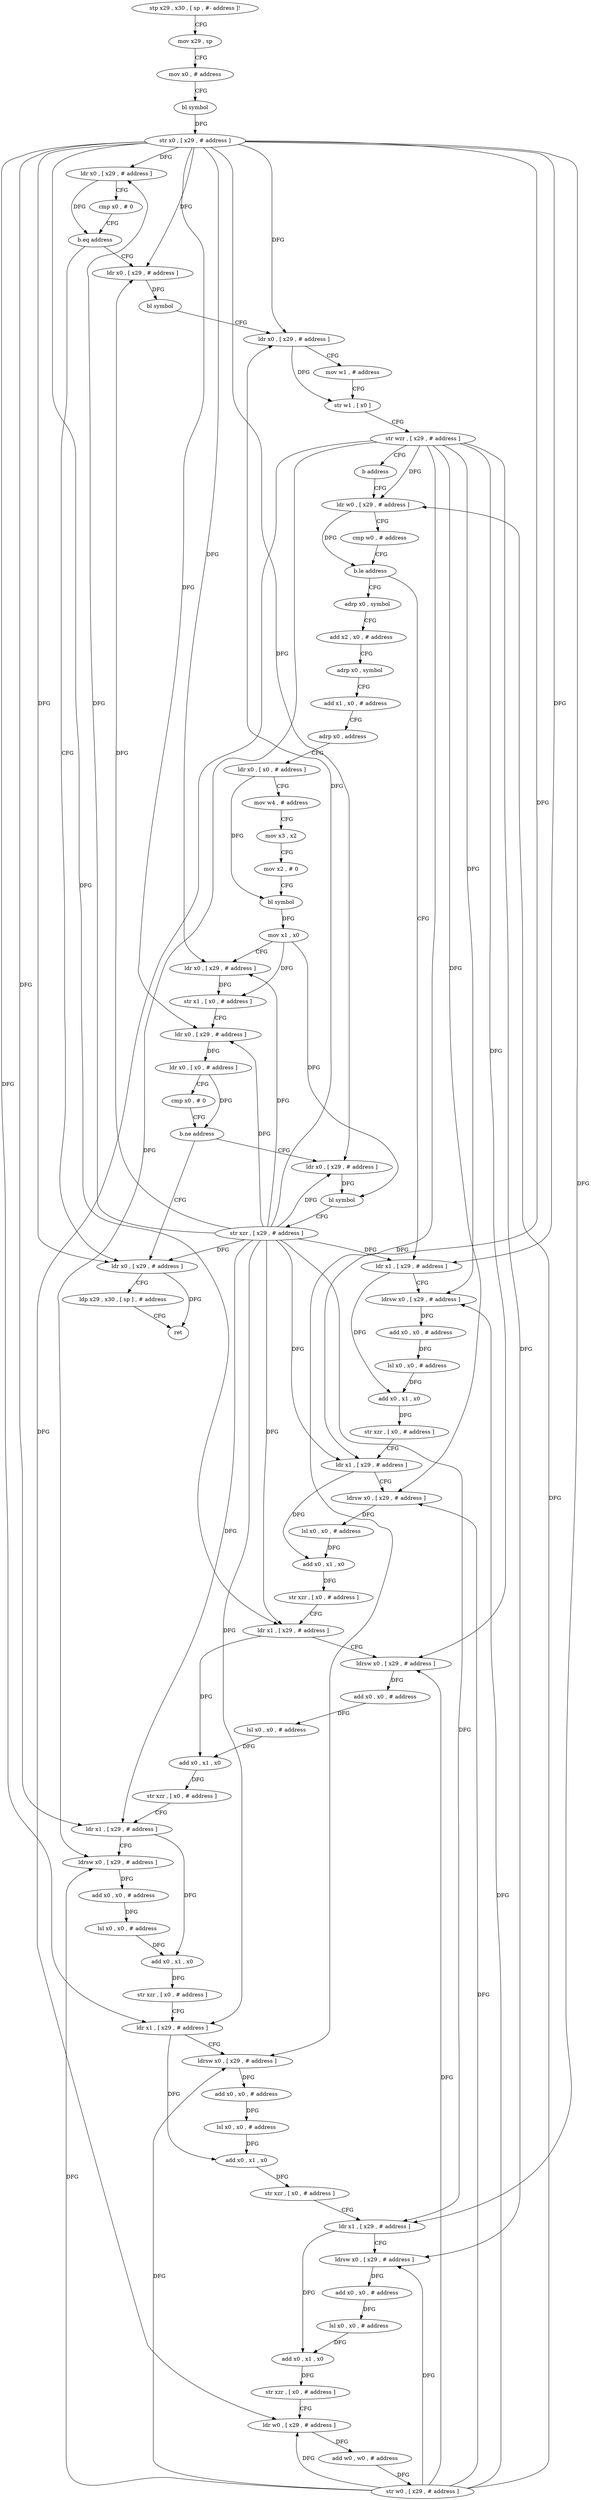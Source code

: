 digraph "func" {
"79708" [label = "stp x29 , x30 , [ sp , #- address ]!" ]
"79712" [label = "mov x29 , sp" ]
"79716" [label = "mov x0 , # address" ]
"79720" [label = "bl symbol" ]
"79724" [label = "str x0 , [ x29 , # address ]" ]
"79728" [label = "ldr x0 , [ x29 , # address ]" ]
"79732" [label = "cmp x0 , # 0" ]
"79736" [label = "b.eq address" ]
"80012" [label = "ldr x0 , [ x29 , # address ]" ]
"79740" [label = "ldr x0 , [ x29 , # address ]" ]
"80016" [label = "ldp x29 , x30 , [ sp ] , # address" ]
"80020" [label = "ret" ]
"79744" [label = "bl symbol" ]
"79748" [label = "ldr x0 , [ x29 , # address ]" ]
"79752" [label = "mov w1 , # address" ]
"79756" [label = "str w1 , [ x0 ]" ]
"79760" [label = "str wzr , [ x29 , # address ]" ]
"79764" [label = "b address" ]
"79920" [label = "ldr w0 , [ x29 , # address ]" ]
"79924" [label = "cmp w0 , # address" ]
"79928" [label = "b.le address" ]
"79768" [label = "ldr x1 , [ x29 , # address ]" ]
"79932" [label = "adrp x0 , symbol" ]
"79772" [label = "ldrsw x0 , [ x29 , # address ]" ]
"79776" [label = "add x0 , x0 , # address" ]
"79780" [label = "lsl x0 , x0 , # address" ]
"79784" [label = "add x0 , x1 , x0" ]
"79788" [label = "str xzr , [ x0 , # address ]" ]
"79792" [label = "ldr x1 , [ x29 , # address ]" ]
"79796" [label = "ldrsw x0 , [ x29 , # address ]" ]
"79800" [label = "lsl x0 , x0 , # address" ]
"79804" [label = "add x0 , x1 , x0" ]
"79808" [label = "str xzr , [ x0 , # address ]" ]
"79812" [label = "ldr x1 , [ x29 , # address ]" ]
"79816" [label = "ldrsw x0 , [ x29 , # address ]" ]
"79820" [label = "add x0 , x0 , # address" ]
"79824" [label = "lsl x0 , x0 , # address" ]
"79828" [label = "add x0 , x1 , x0" ]
"79832" [label = "str xzr , [ x0 , # address ]" ]
"79836" [label = "ldr x1 , [ x29 , # address ]" ]
"79840" [label = "ldrsw x0 , [ x29 , # address ]" ]
"79844" [label = "add x0 , x0 , # address" ]
"79848" [label = "lsl x0 , x0 , # address" ]
"79852" [label = "add x0 , x1 , x0" ]
"79856" [label = "str xzr , [ x0 , # address ]" ]
"79860" [label = "ldr x1 , [ x29 , # address ]" ]
"79864" [label = "ldrsw x0 , [ x29 , # address ]" ]
"79868" [label = "add x0 , x0 , # address" ]
"79872" [label = "lsl x0 , x0 , # address" ]
"79876" [label = "add x0 , x1 , x0" ]
"79880" [label = "str xzr , [ x0 , # address ]" ]
"79884" [label = "ldr x1 , [ x29 , # address ]" ]
"79888" [label = "ldrsw x0 , [ x29 , # address ]" ]
"79892" [label = "add x0 , x0 , # address" ]
"79896" [label = "lsl x0 , x0 , # address" ]
"79900" [label = "add x0 , x1 , x0" ]
"79904" [label = "str xzr , [ x0 , # address ]" ]
"79908" [label = "ldr w0 , [ x29 , # address ]" ]
"79912" [label = "add w0 , w0 , # address" ]
"79916" [label = "str w0 , [ x29 , # address ]" ]
"79936" [label = "add x2 , x0 , # address" ]
"79940" [label = "adrp x0 , symbol" ]
"79944" [label = "add x1 , x0 , # address" ]
"79948" [label = "adrp x0 , address" ]
"79952" [label = "ldr x0 , [ x0 , # address ]" ]
"79956" [label = "mov w4 , # address" ]
"79960" [label = "mov x3 , x2" ]
"79964" [label = "mov x2 , # 0" ]
"79968" [label = "bl symbol" ]
"79972" [label = "mov x1 , x0" ]
"79976" [label = "ldr x0 , [ x29 , # address ]" ]
"79980" [label = "str x1 , [ x0 , # address ]" ]
"79984" [label = "ldr x0 , [ x29 , # address ]" ]
"79988" [label = "ldr x0 , [ x0 , # address ]" ]
"79992" [label = "cmp x0 , # 0" ]
"79996" [label = "b.ne address" ]
"80000" [label = "ldr x0 , [ x29 , # address ]" ]
"80004" [label = "bl symbol" ]
"80008" [label = "str xzr , [ x29 , # address ]" ]
"79708" -> "79712" [ label = "CFG" ]
"79712" -> "79716" [ label = "CFG" ]
"79716" -> "79720" [ label = "CFG" ]
"79720" -> "79724" [ label = "DFG" ]
"79724" -> "79728" [ label = "DFG" ]
"79724" -> "80012" [ label = "DFG" ]
"79724" -> "79740" [ label = "DFG" ]
"79724" -> "79748" [ label = "DFG" ]
"79724" -> "79768" [ label = "DFG" ]
"79724" -> "79792" [ label = "DFG" ]
"79724" -> "79812" [ label = "DFG" ]
"79724" -> "79836" [ label = "DFG" ]
"79724" -> "79860" [ label = "DFG" ]
"79724" -> "79884" [ label = "DFG" ]
"79724" -> "79976" [ label = "DFG" ]
"79724" -> "79984" [ label = "DFG" ]
"79724" -> "80000" [ label = "DFG" ]
"79728" -> "79732" [ label = "CFG" ]
"79728" -> "79736" [ label = "DFG" ]
"79732" -> "79736" [ label = "CFG" ]
"79736" -> "80012" [ label = "CFG" ]
"79736" -> "79740" [ label = "CFG" ]
"80012" -> "80016" [ label = "CFG" ]
"80012" -> "80020" [ label = "DFG" ]
"79740" -> "79744" [ label = "DFG" ]
"80016" -> "80020" [ label = "CFG" ]
"79744" -> "79748" [ label = "CFG" ]
"79748" -> "79752" [ label = "CFG" ]
"79748" -> "79756" [ label = "DFG" ]
"79752" -> "79756" [ label = "CFG" ]
"79756" -> "79760" [ label = "CFG" ]
"79760" -> "79764" [ label = "CFG" ]
"79760" -> "79920" [ label = "DFG" ]
"79760" -> "79772" [ label = "DFG" ]
"79760" -> "79796" [ label = "DFG" ]
"79760" -> "79816" [ label = "DFG" ]
"79760" -> "79840" [ label = "DFG" ]
"79760" -> "79864" [ label = "DFG" ]
"79760" -> "79888" [ label = "DFG" ]
"79760" -> "79908" [ label = "DFG" ]
"79764" -> "79920" [ label = "CFG" ]
"79920" -> "79924" [ label = "CFG" ]
"79920" -> "79928" [ label = "DFG" ]
"79924" -> "79928" [ label = "CFG" ]
"79928" -> "79768" [ label = "CFG" ]
"79928" -> "79932" [ label = "CFG" ]
"79768" -> "79772" [ label = "CFG" ]
"79768" -> "79784" [ label = "DFG" ]
"79932" -> "79936" [ label = "CFG" ]
"79772" -> "79776" [ label = "DFG" ]
"79776" -> "79780" [ label = "DFG" ]
"79780" -> "79784" [ label = "DFG" ]
"79784" -> "79788" [ label = "DFG" ]
"79788" -> "79792" [ label = "CFG" ]
"79792" -> "79796" [ label = "CFG" ]
"79792" -> "79804" [ label = "DFG" ]
"79796" -> "79800" [ label = "DFG" ]
"79800" -> "79804" [ label = "DFG" ]
"79804" -> "79808" [ label = "DFG" ]
"79808" -> "79812" [ label = "CFG" ]
"79812" -> "79816" [ label = "CFG" ]
"79812" -> "79828" [ label = "DFG" ]
"79816" -> "79820" [ label = "DFG" ]
"79820" -> "79824" [ label = "DFG" ]
"79824" -> "79828" [ label = "DFG" ]
"79828" -> "79832" [ label = "DFG" ]
"79832" -> "79836" [ label = "CFG" ]
"79836" -> "79840" [ label = "CFG" ]
"79836" -> "79852" [ label = "DFG" ]
"79840" -> "79844" [ label = "DFG" ]
"79844" -> "79848" [ label = "DFG" ]
"79848" -> "79852" [ label = "DFG" ]
"79852" -> "79856" [ label = "DFG" ]
"79856" -> "79860" [ label = "CFG" ]
"79860" -> "79864" [ label = "CFG" ]
"79860" -> "79876" [ label = "DFG" ]
"79864" -> "79868" [ label = "DFG" ]
"79868" -> "79872" [ label = "DFG" ]
"79872" -> "79876" [ label = "DFG" ]
"79876" -> "79880" [ label = "DFG" ]
"79880" -> "79884" [ label = "CFG" ]
"79884" -> "79888" [ label = "CFG" ]
"79884" -> "79900" [ label = "DFG" ]
"79888" -> "79892" [ label = "DFG" ]
"79892" -> "79896" [ label = "DFG" ]
"79896" -> "79900" [ label = "DFG" ]
"79900" -> "79904" [ label = "DFG" ]
"79904" -> "79908" [ label = "CFG" ]
"79908" -> "79912" [ label = "DFG" ]
"79912" -> "79916" [ label = "DFG" ]
"79916" -> "79920" [ label = "DFG" ]
"79916" -> "79772" [ label = "DFG" ]
"79916" -> "79796" [ label = "DFG" ]
"79916" -> "79816" [ label = "DFG" ]
"79916" -> "79840" [ label = "DFG" ]
"79916" -> "79864" [ label = "DFG" ]
"79916" -> "79888" [ label = "DFG" ]
"79916" -> "79908" [ label = "DFG" ]
"79936" -> "79940" [ label = "CFG" ]
"79940" -> "79944" [ label = "CFG" ]
"79944" -> "79948" [ label = "CFG" ]
"79948" -> "79952" [ label = "CFG" ]
"79952" -> "79956" [ label = "CFG" ]
"79952" -> "79968" [ label = "DFG" ]
"79956" -> "79960" [ label = "CFG" ]
"79960" -> "79964" [ label = "CFG" ]
"79964" -> "79968" [ label = "CFG" ]
"79968" -> "79972" [ label = "DFG" ]
"79972" -> "79976" [ label = "CFG" ]
"79972" -> "79980" [ label = "DFG" ]
"79972" -> "80004" [ label = "DFG" ]
"79976" -> "79980" [ label = "DFG" ]
"79980" -> "79984" [ label = "CFG" ]
"79984" -> "79988" [ label = "DFG" ]
"79988" -> "79992" [ label = "CFG" ]
"79988" -> "79996" [ label = "DFG" ]
"79992" -> "79996" [ label = "CFG" ]
"79996" -> "80012" [ label = "CFG" ]
"79996" -> "80000" [ label = "CFG" ]
"80000" -> "80004" [ label = "DFG" ]
"80004" -> "80008" [ label = "CFG" ]
"80008" -> "80012" [ label = "DFG" ]
"80008" -> "79728" [ label = "DFG" ]
"80008" -> "79740" [ label = "DFG" ]
"80008" -> "79748" [ label = "DFG" ]
"80008" -> "79768" [ label = "DFG" ]
"80008" -> "79792" [ label = "DFG" ]
"80008" -> "79812" [ label = "DFG" ]
"80008" -> "79836" [ label = "DFG" ]
"80008" -> "79860" [ label = "DFG" ]
"80008" -> "79884" [ label = "DFG" ]
"80008" -> "79976" [ label = "DFG" ]
"80008" -> "79984" [ label = "DFG" ]
"80008" -> "80000" [ label = "DFG" ]
}
